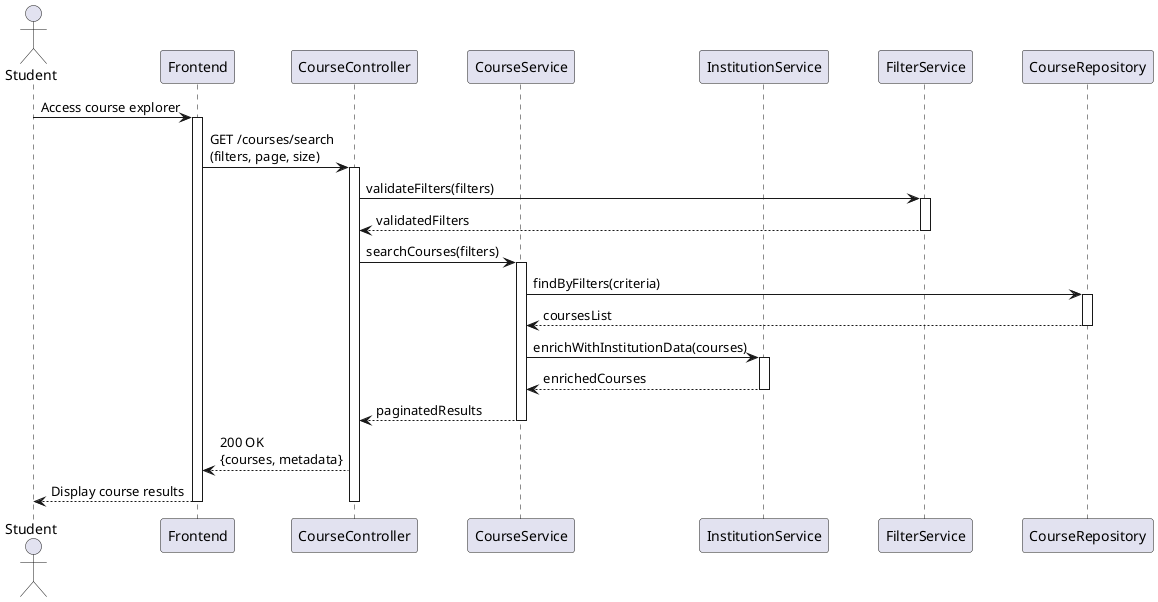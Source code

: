 @startuml Course Exploration Sequence

skinparam ParticipantPadding 20
skinparam BoxPadding 10
skinparam SequenceGroupBodyBackgroundColor transparent

actor Student
participant "Frontend" as UI
participant CourseController
participant CourseService
participant InstitutionService
participant FilterService
participant CourseRepository

Student -> UI: Access course explorer
activate UI

UI -> CourseController: GET /courses/search\n(filters, page, size)
activate CourseController

CourseController -> FilterService: validateFilters(filters)
activate FilterService
FilterService --> CourseController: validatedFilters
deactivate FilterService

CourseController -> CourseService: searchCourses(filters)
activate CourseService

CourseService -> CourseRepository: findByFilters(criteria)
activate CourseRepository
CourseRepository --> CourseService: coursesList
deactivate CourseRepository

CourseService -> InstitutionService: enrichWithInstitutionData(courses)
activate InstitutionService
InstitutionService --> CourseService: enrichedCourses
deactivate InstitutionService

CourseService --> CourseController: paginatedResults
deactivate CourseService

CourseController --> UI: 200 OK\n{courses, metadata}
UI --> Student: Display course results

deactivate CourseController
deactivate UI

@enduml 